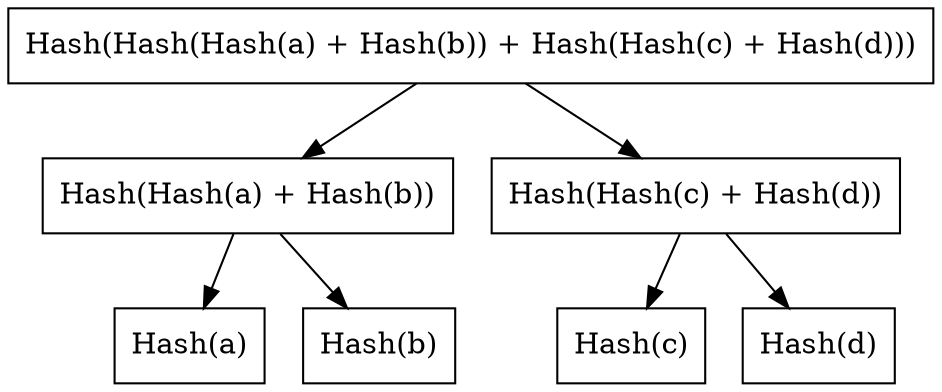 digraph {
  node[shape=rectangle];
  3[label="Hash(Hash(Hash(a) + Hash(b)) + Hash(Hash(c) + Hash(d)))"];
  1[label="Hash(Hash(a) + Hash(b))"];
  5[label="Hash(Hash(c) + Hash(d))"];
  0[label="Hash(a)"];
  2[label="Hash(b)"];
  4[label="Hash(c)"];
  6[label="Hash(d)"];

  3 -> 1;
  3 -> 5;

  1 -> 0;
  1 -> 2;

  5 -> 4;
  5 -> 6;
}
